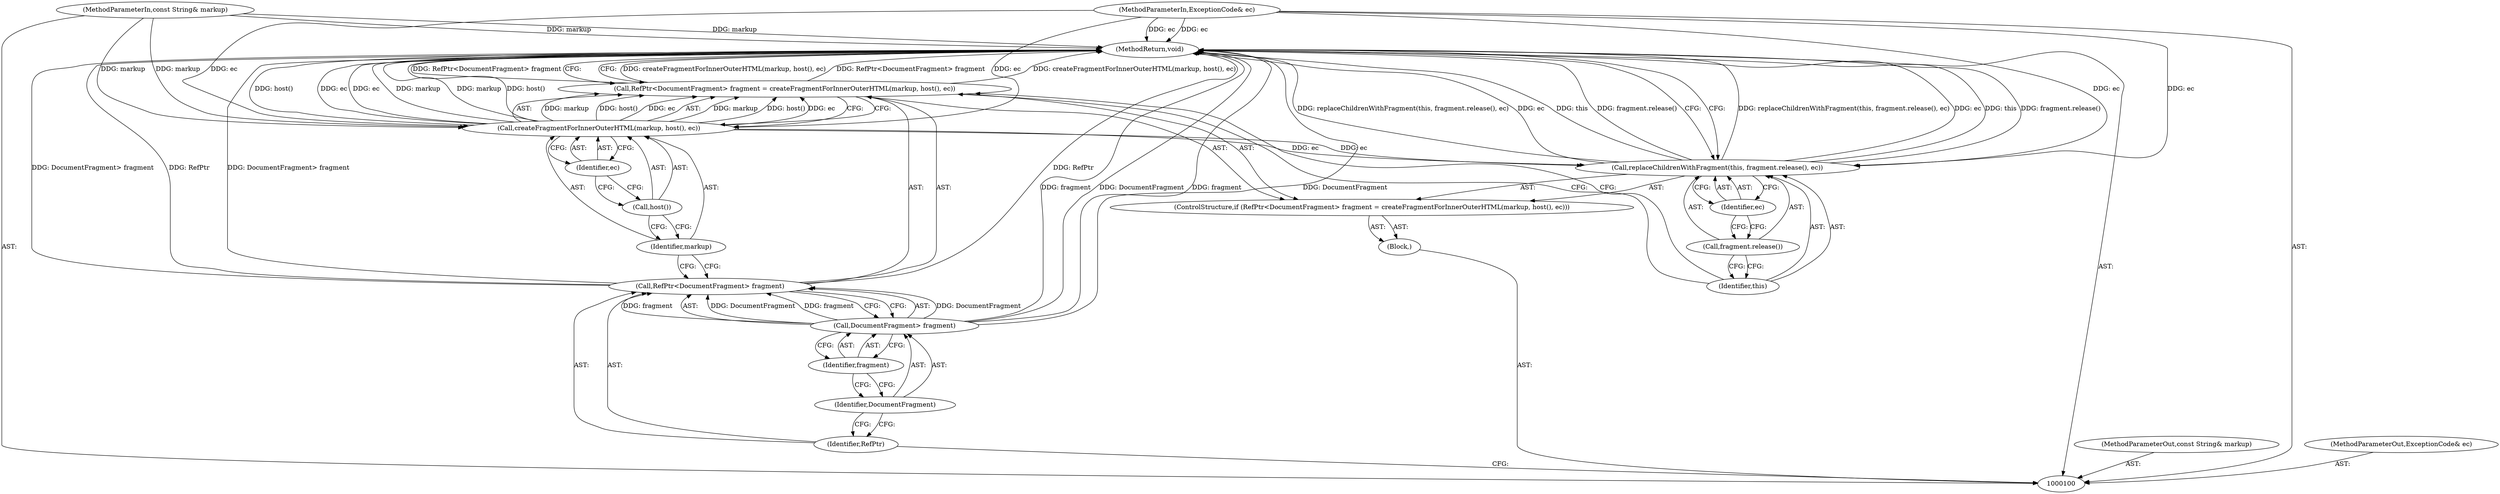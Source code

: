 digraph "0_Chrome_73edae623529f04c668268de49d00324b96166a2_2" {
"1000119" [label="(MethodReturn,void)"];
"1000101" [label="(MethodParameterIn,const String& markup)"];
"1000158" [label="(MethodParameterOut,const String& markup)"];
"1000102" [label="(MethodParameterIn,ExceptionCode& ec)"];
"1000159" [label="(MethodParameterOut,ExceptionCode& ec)"];
"1000103" [label="(Block,)"];
"1000108" [label="(Call,DocumentFragment> fragment)"];
"1000109" [label="(Identifier,DocumentFragment)"];
"1000110" [label="(Identifier,fragment)"];
"1000104" [label="(ControlStructure,if (RefPtr<DocumentFragment> fragment = createFragmentForInnerOuterHTML(markup, host(), ec)))"];
"1000111" [label="(Call,createFragmentForInnerOuterHTML(markup, host(), ec))"];
"1000112" [label="(Identifier,markup)"];
"1000105" [label="(Call,RefPtr<DocumentFragment> fragment = createFragmentForInnerOuterHTML(markup, host(), ec))"];
"1000106" [label="(Call,RefPtr<DocumentFragment> fragment)"];
"1000107" [label="(Identifier,RefPtr)"];
"1000113" [label="(Call,host())"];
"1000114" [label="(Identifier,ec)"];
"1000116" [label="(Identifier,this)"];
"1000117" [label="(Call,fragment.release())"];
"1000118" [label="(Identifier,ec)"];
"1000115" [label="(Call,replaceChildrenWithFragment(this, fragment.release(), ec))"];
"1000119" -> "1000100"  [label="AST: "];
"1000119" -> "1000115"  [label="CFG: "];
"1000119" -> "1000105"  [label="CFG: "];
"1000115" -> "1000119"  [label="DDG: fragment.release()"];
"1000115" -> "1000119"  [label="DDG: replaceChildrenWithFragment(this, fragment.release(), ec)"];
"1000115" -> "1000119"  [label="DDG: ec"];
"1000115" -> "1000119"  [label="DDG: this"];
"1000106" -> "1000119"  [label="DDG: DocumentFragment> fragment"];
"1000106" -> "1000119"  [label="DDG: RefPtr"];
"1000111" -> "1000119"  [label="DDG: ec"];
"1000111" -> "1000119"  [label="DDG: markup"];
"1000111" -> "1000119"  [label="DDG: host()"];
"1000102" -> "1000119"  [label="DDG: ec"];
"1000101" -> "1000119"  [label="DDG: markup"];
"1000108" -> "1000119"  [label="DDG: fragment"];
"1000108" -> "1000119"  [label="DDG: DocumentFragment"];
"1000105" -> "1000119"  [label="DDG: createFragmentForInnerOuterHTML(markup, host(), ec)"];
"1000105" -> "1000119"  [label="DDG: RefPtr<DocumentFragment> fragment"];
"1000101" -> "1000100"  [label="AST: "];
"1000101" -> "1000119"  [label="DDG: markup"];
"1000101" -> "1000111"  [label="DDG: markup"];
"1000158" -> "1000100"  [label="AST: "];
"1000102" -> "1000100"  [label="AST: "];
"1000102" -> "1000119"  [label="DDG: ec"];
"1000102" -> "1000111"  [label="DDG: ec"];
"1000102" -> "1000115"  [label="DDG: ec"];
"1000159" -> "1000100"  [label="AST: "];
"1000103" -> "1000100"  [label="AST: "];
"1000104" -> "1000103"  [label="AST: "];
"1000108" -> "1000106"  [label="AST: "];
"1000108" -> "1000110"  [label="CFG: "];
"1000109" -> "1000108"  [label="AST: "];
"1000110" -> "1000108"  [label="AST: "];
"1000106" -> "1000108"  [label="CFG: "];
"1000108" -> "1000119"  [label="DDG: fragment"];
"1000108" -> "1000119"  [label="DDG: DocumentFragment"];
"1000108" -> "1000106"  [label="DDG: DocumentFragment"];
"1000108" -> "1000106"  [label="DDG: fragment"];
"1000109" -> "1000108"  [label="AST: "];
"1000109" -> "1000107"  [label="CFG: "];
"1000110" -> "1000109"  [label="CFG: "];
"1000110" -> "1000108"  [label="AST: "];
"1000110" -> "1000109"  [label="CFG: "];
"1000108" -> "1000110"  [label="CFG: "];
"1000104" -> "1000103"  [label="AST: "];
"1000105" -> "1000104"  [label="AST: "];
"1000115" -> "1000104"  [label="AST: "];
"1000111" -> "1000105"  [label="AST: "];
"1000111" -> "1000114"  [label="CFG: "];
"1000112" -> "1000111"  [label="AST: "];
"1000113" -> "1000111"  [label="AST: "];
"1000114" -> "1000111"  [label="AST: "];
"1000105" -> "1000111"  [label="CFG: "];
"1000111" -> "1000119"  [label="DDG: ec"];
"1000111" -> "1000119"  [label="DDG: markup"];
"1000111" -> "1000119"  [label="DDG: host()"];
"1000111" -> "1000105"  [label="DDG: markup"];
"1000111" -> "1000105"  [label="DDG: host()"];
"1000111" -> "1000105"  [label="DDG: ec"];
"1000101" -> "1000111"  [label="DDG: markup"];
"1000102" -> "1000111"  [label="DDG: ec"];
"1000111" -> "1000115"  [label="DDG: ec"];
"1000112" -> "1000111"  [label="AST: "];
"1000112" -> "1000106"  [label="CFG: "];
"1000113" -> "1000112"  [label="CFG: "];
"1000105" -> "1000104"  [label="AST: "];
"1000105" -> "1000111"  [label="CFG: "];
"1000106" -> "1000105"  [label="AST: "];
"1000111" -> "1000105"  [label="AST: "];
"1000116" -> "1000105"  [label="CFG: "];
"1000119" -> "1000105"  [label="CFG: "];
"1000105" -> "1000119"  [label="DDG: createFragmentForInnerOuterHTML(markup, host(), ec)"];
"1000105" -> "1000119"  [label="DDG: RefPtr<DocumentFragment> fragment"];
"1000111" -> "1000105"  [label="DDG: markup"];
"1000111" -> "1000105"  [label="DDG: host()"];
"1000111" -> "1000105"  [label="DDG: ec"];
"1000106" -> "1000105"  [label="AST: "];
"1000106" -> "1000108"  [label="CFG: "];
"1000107" -> "1000106"  [label="AST: "];
"1000108" -> "1000106"  [label="AST: "];
"1000112" -> "1000106"  [label="CFG: "];
"1000106" -> "1000119"  [label="DDG: DocumentFragment> fragment"];
"1000106" -> "1000119"  [label="DDG: RefPtr"];
"1000108" -> "1000106"  [label="DDG: DocumentFragment"];
"1000108" -> "1000106"  [label="DDG: fragment"];
"1000107" -> "1000106"  [label="AST: "];
"1000107" -> "1000100"  [label="CFG: "];
"1000109" -> "1000107"  [label="CFG: "];
"1000113" -> "1000111"  [label="AST: "];
"1000113" -> "1000112"  [label="CFG: "];
"1000114" -> "1000113"  [label="CFG: "];
"1000114" -> "1000111"  [label="AST: "];
"1000114" -> "1000113"  [label="CFG: "];
"1000111" -> "1000114"  [label="CFG: "];
"1000116" -> "1000115"  [label="AST: "];
"1000116" -> "1000105"  [label="CFG: "];
"1000117" -> "1000116"  [label="CFG: "];
"1000117" -> "1000115"  [label="AST: "];
"1000117" -> "1000116"  [label="CFG: "];
"1000118" -> "1000117"  [label="CFG: "];
"1000118" -> "1000115"  [label="AST: "];
"1000118" -> "1000117"  [label="CFG: "];
"1000115" -> "1000118"  [label="CFG: "];
"1000115" -> "1000104"  [label="AST: "];
"1000115" -> "1000118"  [label="CFG: "];
"1000116" -> "1000115"  [label="AST: "];
"1000117" -> "1000115"  [label="AST: "];
"1000118" -> "1000115"  [label="AST: "];
"1000119" -> "1000115"  [label="CFG: "];
"1000115" -> "1000119"  [label="DDG: fragment.release()"];
"1000115" -> "1000119"  [label="DDG: replaceChildrenWithFragment(this, fragment.release(), ec)"];
"1000115" -> "1000119"  [label="DDG: ec"];
"1000115" -> "1000119"  [label="DDG: this"];
"1000111" -> "1000115"  [label="DDG: ec"];
"1000102" -> "1000115"  [label="DDG: ec"];
}
